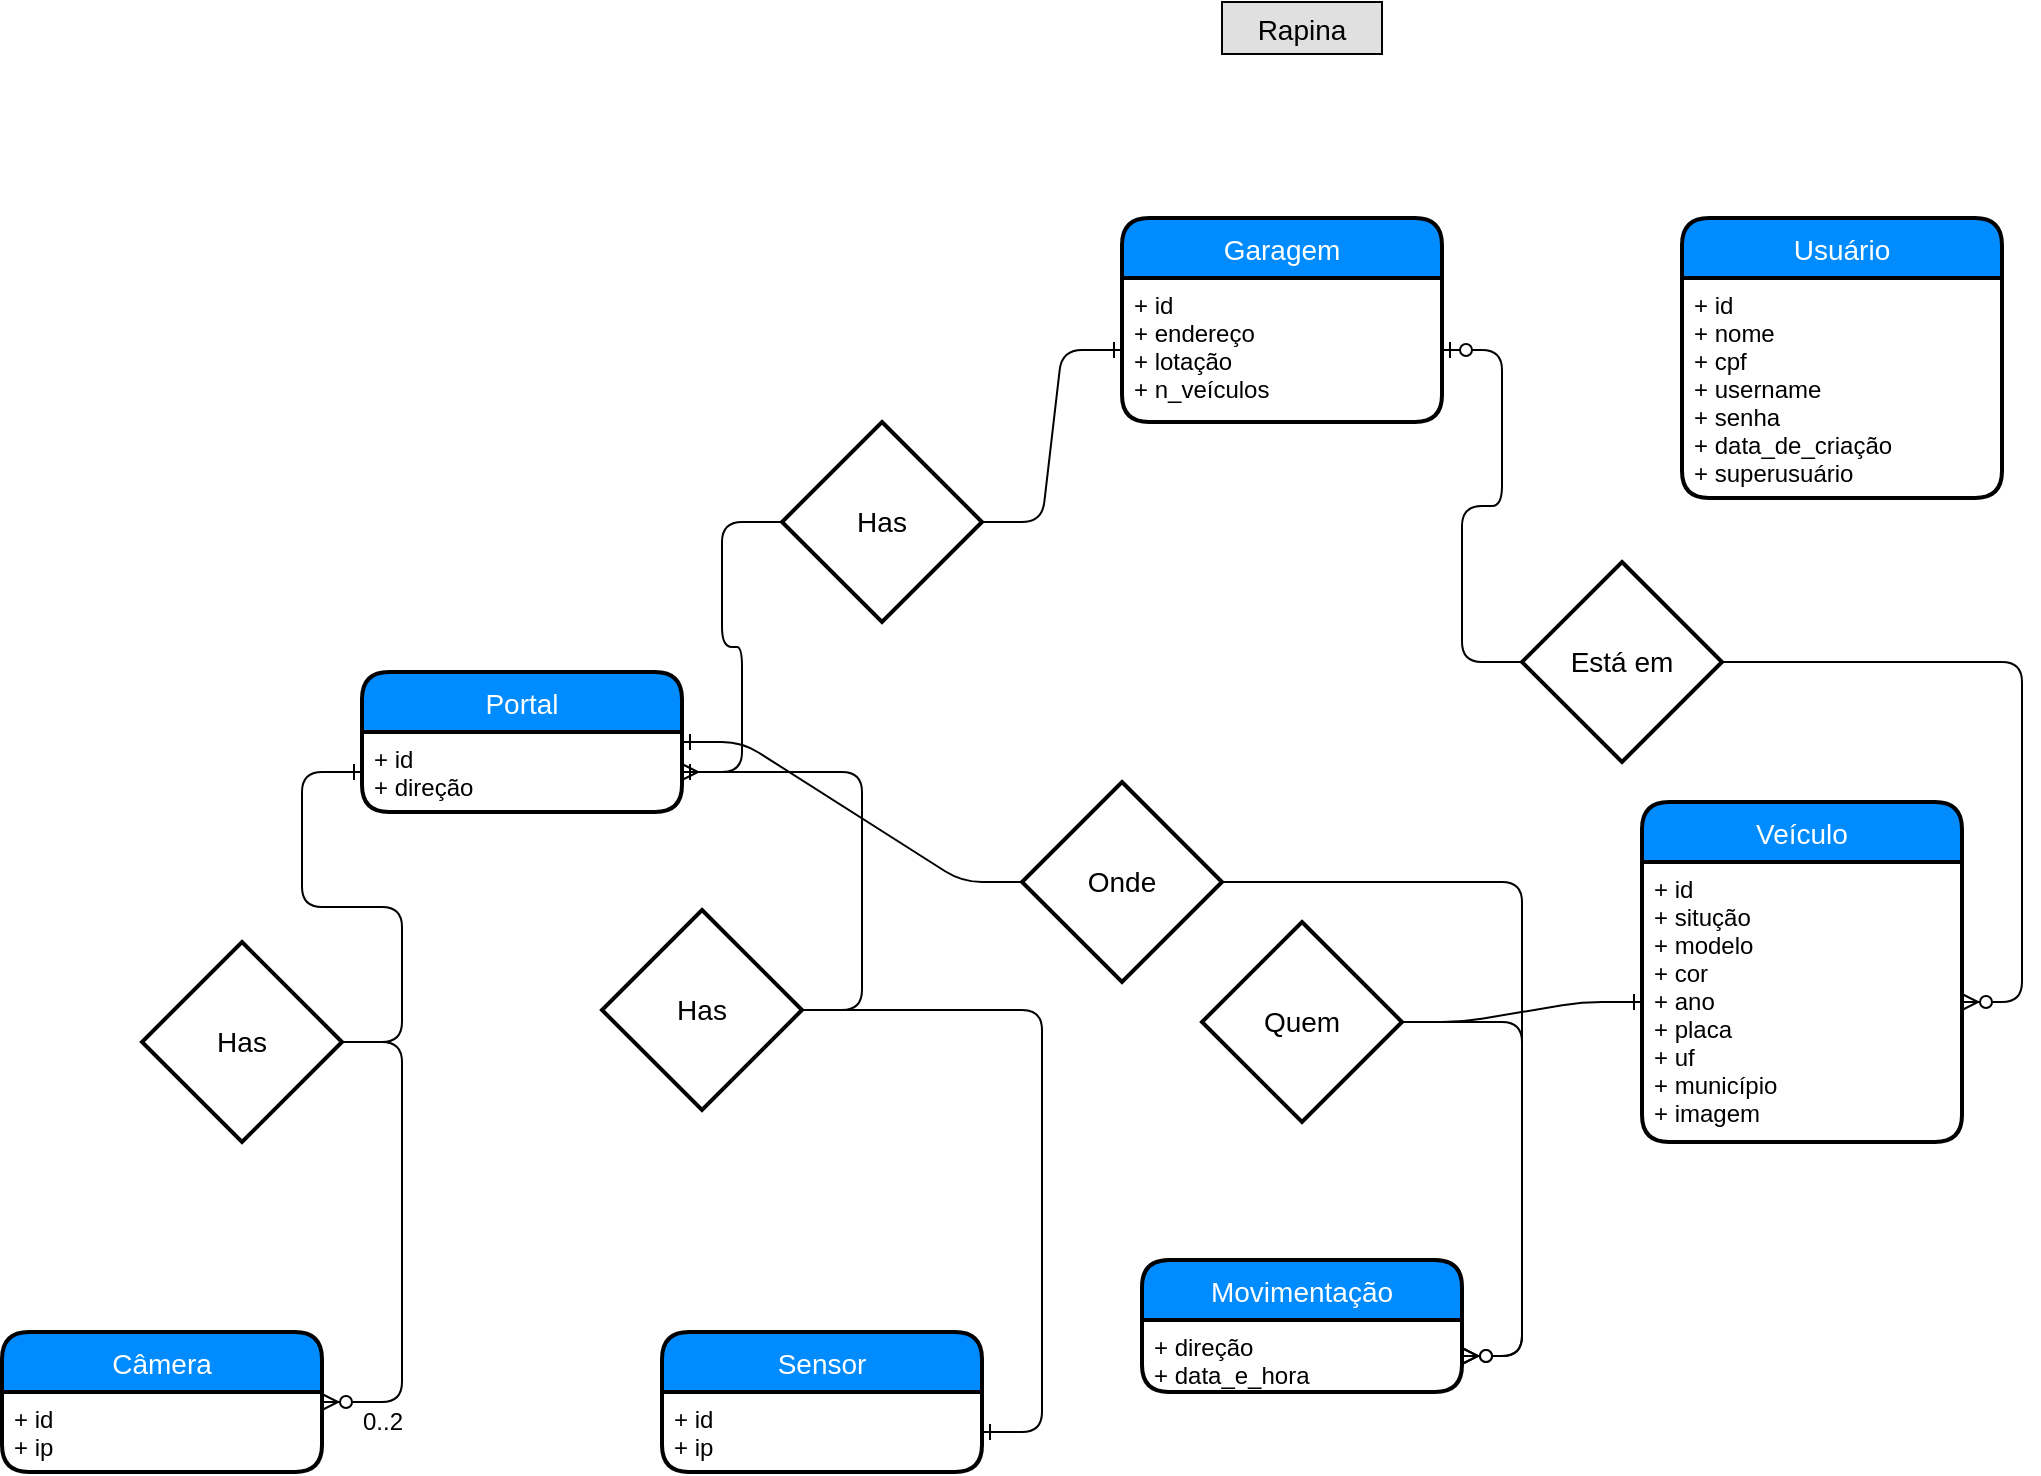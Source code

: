 <mxfile version="10.8.0" type="device"><diagram id="agj3eQ028T2c19PAOe2s" name="Page-1"><mxGraphModel dx="1901" dy="594" grid="1" gridSize="10" guides="1" tooltips="1" connect="1" arrows="1" fold="1" page="1" pageScale="1" pageWidth="827" pageHeight="1169" math="0" shadow="0"><root><mxCell id="0"/><mxCell id="1" parent="0"/><mxCell id="Tlj0thtpwplnEF7irMGk-3" value="Rapina" style="text;align=center;verticalAlign=middle;spacingLeft=4;spacingRight=4;strokeColor=#000000;fillColor=#e0e0e0;rotatable=0;points=[[0,0.5],[1,0.5]];portConstraint=eastwest;fontSize=14;" vertex="1" parent="1"><mxGeometry x="350" y="30" width="80" height="26" as="geometry"/></mxCell><mxCell id="Tlj0thtpwplnEF7irMGk-25" value="Garagem" style="swimlane;childLayout=stackLayout;horizontal=1;startSize=30;horizontalStack=0;fillColor=#008cff;fontColor=#FFFFFF;rounded=1;fontSize=14;fontStyle=0;strokeWidth=2;resizeParent=0;resizeLast=1;shadow=0;dashed=0;align=center;" vertex="1" parent="1"><mxGeometry x="300" y="138" width="160" height="102" as="geometry"/></mxCell><mxCell id="Tlj0thtpwplnEF7irMGk-26" value="+ id&#10;+ endereço&#10;+ lotação&#10;+ n_veículos&#10;" style="align=left;strokeColor=none;fillColor=none;spacingLeft=4;fontSize=12;verticalAlign=top;resizable=0;rotatable=0;part=1;" vertex="1" parent="Tlj0thtpwplnEF7irMGk-25"><mxGeometry y="30" width="160" height="72" as="geometry"/></mxCell><mxCell id="Tlj0thtpwplnEF7irMGk-27" value="Veículo" style="swimlane;childLayout=stackLayout;horizontal=1;startSize=30;horizontalStack=0;fillColor=#008cff;fontColor=#FFFFFF;rounded=1;fontSize=14;fontStyle=0;strokeWidth=2;resizeParent=0;resizeLast=1;shadow=0;dashed=0;align=center;" vertex="1" parent="1"><mxGeometry x="560" y="430" width="160" height="170" as="geometry"/></mxCell><mxCell id="Tlj0thtpwplnEF7irMGk-28" value="+ id&#10;+ situção&#10;+ modelo&#10;+ cor&#10;+ ano&#10;+ placa&#10;+ uf&#10;+ município&#10;+ imagem&#10;" style="align=left;strokeColor=none;fillColor=none;spacingLeft=4;fontSize=12;verticalAlign=top;resizable=0;rotatable=0;part=1;" vertex="1" parent="Tlj0thtpwplnEF7irMGk-27"><mxGeometry y="30" width="160" height="140" as="geometry"/></mxCell><mxCell id="Tlj0thtpwplnEF7irMGk-29" value="Está em" style="shape=rhombus;strokeWidth=2;fontSize=17;perimeter=rhombusPerimeter;whiteSpace=wrap;html=1;align=center;fontSize=14;" vertex="1" parent="1"><mxGeometry x="500" y="310" width="100" height="100" as="geometry"/></mxCell><mxCell id="Tlj0thtpwplnEF7irMGk-32" value="" style="edgeStyle=entityRelationEdgeStyle;fontSize=12;html=1;endArrow=ERzeroToMany;endFill=1;" edge="1" parent="1" source="Tlj0thtpwplnEF7irMGk-29" target="Tlj0thtpwplnEF7irMGk-28"><mxGeometry width="100" height="100" relative="1" as="geometry"><mxPoint x="390" y="530" as="sourcePoint"/><mxPoint x="750" y="520" as="targetPoint"/></mxGeometry></mxCell><mxCell id="Tlj0thtpwplnEF7irMGk-33" value="Portal" style="swimlane;childLayout=stackLayout;horizontal=1;startSize=30;horizontalStack=0;fillColor=#008cff;fontColor=#FFFFFF;rounded=1;fontSize=14;fontStyle=0;strokeWidth=2;resizeParent=0;resizeLast=1;shadow=0;dashed=0;align=center;" vertex="1" parent="1"><mxGeometry x="-80" y="365" width="160" height="70" as="geometry"/></mxCell><mxCell id="Tlj0thtpwplnEF7irMGk-34" value="+ id&#10;+ direção&#10;" style="align=left;strokeColor=none;fillColor=none;spacingLeft=4;fontSize=12;verticalAlign=top;resizable=0;rotatable=0;part=1;" vertex="1" parent="Tlj0thtpwplnEF7irMGk-33"><mxGeometry y="30" width="160" height="40" as="geometry"/></mxCell><mxCell id="Tlj0thtpwplnEF7irMGk-35" value="Sensor" style="swimlane;childLayout=stackLayout;horizontal=1;startSize=30;horizontalStack=0;fillColor=#008cff;fontColor=#FFFFFF;rounded=1;fontSize=14;fontStyle=0;strokeWidth=2;resizeParent=0;resizeLast=1;shadow=0;dashed=0;align=center;" vertex="1" parent="1"><mxGeometry x="70" y="695" width="160" height="70" as="geometry"/></mxCell><mxCell id="Tlj0thtpwplnEF7irMGk-36" value="+ id&#10;+ ip&#10;" style="align=left;strokeColor=none;fillColor=none;spacingLeft=4;fontSize=12;verticalAlign=top;resizable=0;rotatable=0;part=1;" vertex="1" parent="Tlj0thtpwplnEF7irMGk-35"><mxGeometry y="30" width="160" height="40" as="geometry"/></mxCell><mxCell id="Tlj0thtpwplnEF7irMGk-37" value="Câmera" style="swimlane;childLayout=stackLayout;horizontal=1;startSize=30;horizontalStack=0;fillColor=#008cff;fontColor=#FFFFFF;rounded=1;fontSize=14;fontStyle=0;strokeWidth=2;resizeParent=0;resizeLast=1;shadow=0;dashed=0;align=center;" vertex="1" parent="1"><mxGeometry x="-260" y="695" width="160" height="70" as="geometry"/></mxCell><mxCell id="Tlj0thtpwplnEF7irMGk-38" value="+ id&#10;+ ip&#10;" style="align=left;strokeColor=none;fillColor=none;spacingLeft=4;fontSize=12;verticalAlign=top;resizable=0;rotatable=0;part=1;" vertex="1" parent="Tlj0thtpwplnEF7irMGk-37"><mxGeometry y="30" width="160" height="40" as="geometry"/></mxCell><mxCell id="Tlj0thtpwplnEF7irMGk-40" value="Has" style="shape=rhombus;strokeWidth=2;fontSize=17;perimeter=rhombusPerimeter;whiteSpace=wrap;html=1;align=center;fontSize=14;" vertex="1" parent="1"><mxGeometry x="130" y="240" width="100" height="100" as="geometry"/></mxCell><mxCell id="Tlj0thtpwplnEF7irMGk-43" value="" style="edgeStyle=entityRelationEdgeStyle;fontSize=12;html=1;endArrow=ERone;endFill=1;" edge="1" parent="1" source="Tlj0thtpwplnEF7irMGk-40" target="Tlj0thtpwplnEF7irMGk-26"><mxGeometry width="100" height="100" relative="1" as="geometry"><mxPoint x="100" y="240" as="sourcePoint"/><mxPoint x="200" y="140" as="targetPoint"/></mxGeometry></mxCell><mxCell id="Tlj0thtpwplnEF7irMGk-44" value="" style="edgeStyle=entityRelationEdgeStyle;fontSize=12;html=1;endArrow=ERmany;" edge="1" parent="1" source="Tlj0thtpwplnEF7irMGk-40" target="Tlj0thtpwplnEF7irMGk-34"><mxGeometry width="100" height="100" relative="1" as="geometry"><mxPoint x="-30" y="330" as="sourcePoint"/><mxPoint x="70" y="230" as="targetPoint"/></mxGeometry></mxCell><mxCell id="Tlj0thtpwplnEF7irMGk-45" value="" style="edgeStyle=entityRelationEdgeStyle;fontSize=12;html=1;endArrow=ERzeroToOne;endFill=1;" edge="1" parent="1" source="Tlj0thtpwplnEF7irMGk-29" target="Tlj0thtpwplnEF7irMGk-26"><mxGeometry width="100" height="100" relative="1" as="geometry"><mxPoint x="340" y="440" as="sourcePoint"/><mxPoint x="440" y="340" as="targetPoint"/></mxGeometry></mxCell><mxCell id="Tlj0thtpwplnEF7irMGk-46" value="Has" style="shape=rhombus;strokeWidth=2;fontSize=17;perimeter=rhombusPerimeter;whiteSpace=wrap;html=1;align=center;fontSize=14;" vertex="1" parent="1"><mxGeometry x="-190" y="500" width="100" height="100" as="geometry"/></mxCell><mxCell id="Tlj0thtpwplnEF7irMGk-47" value="Has" style="shape=rhombus;strokeWidth=2;fontSize=17;perimeter=rhombusPerimeter;whiteSpace=wrap;html=1;align=center;fontSize=14;" vertex="1" parent="1"><mxGeometry x="40" y="484" width="100" height="100" as="geometry"/></mxCell><mxCell id="Tlj0thtpwplnEF7irMGk-48" value="" style="edgeStyle=entityRelationEdgeStyle;fontSize=12;html=1;endArrow=ERone;endFill=1;" edge="1" parent="1" source="Tlj0thtpwplnEF7irMGk-46" target="Tlj0thtpwplnEF7irMGk-34"><mxGeometry width="100" height="100" relative="1" as="geometry"><mxPoint x="-280" y="520" as="sourcePoint"/><mxPoint x="-180" y="420" as="targetPoint"/></mxGeometry></mxCell><mxCell id="Tlj0thtpwplnEF7irMGk-49" value="" style="edgeStyle=entityRelationEdgeStyle;fontSize=12;html=1;endArrow=ERone;endFill=1;" edge="1" parent="1" source="Tlj0thtpwplnEF7irMGk-47" target="Tlj0thtpwplnEF7irMGk-34"><mxGeometry width="100" height="100" relative="1" as="geometry"><mxPoint x="140" y="520" as="sourcePoint"/><mxPoint x="240" y="420" as="targetPoint"/></mxGeometry></mxCell><mxCell id="Tlj0thtpwplnEF7irMGk-50" value="" style="edgeStyle=entityRelationEdgeStyle;fontSize=12;html=1;endArrow=ERzeroToMany;endFill=1;" edge="1" parent="1" source="Tlj0thtpwplnEF7irMGk-46" target="Tlj0thtpwplnEF7irMGk-37"><mxGeometry width="100" height="100" relative="1" as="geometry"><mxPoint x="-260" y="890" as="sourcePoint"/><mxPoint x="-160" y="790" as="targetPoint"/></mxGeometry></mxCell><mxCell id="Tlj0thtpwplnEF7irMGk-51" value="0..2" style="text;html=1;resizable=0;points=[];align=center;verticalAlign=middle;labelBackgroundColor=#ffffff;" vertex="1" connectable="0" parent="Tlj0thtpwplnEF7irMGk-50"><mxGeometry x="0.76" y="-1" relative="1" as="geometry"><mxPoint y="11" as="offset"/></mxGeometry></mxCell><mxCell id="Tlj0thtpwplnEF7irMGk-52" value="" style="edgeStyle=entityRelationEdgeStyle;fontSize=12;html=1;endArrow=ERone;endFill=1;" edge="1" parent="1" source="Tlj0thtpwplnEF7irMGk-47" target="Tlj0thtpwplnEF7irMGk-36"><mxGeometry width="100" height="100" relative="1" as="geometry"><mxPoint x="230" y="650" as="sourcePoint"/><mxPoint x="330" y="550" as="targetPoint"/></mxGeometry></mxCell><mxCell id="Tlj0thtpwplnEF7irMGk-55" value="Usuário" style="swimlane;childLayout=stackLayout;horizontal=1;startSize=30;horizontalStack=0;fillColor=#008cff;fontColor=#FFFFFF;rounded=1;fontSize=14;fontStyle=0;strokeWidth=2;resizeParent=0;resizeLast=1;shadow=0;dashed=0;align=center;" vertex="1" parent="1"><mxGeometry x="580" y="138" width="160" height="140" as="geometry"/></mxCell><mxCell id="Tlj0thtpwplnEF7irMGk-56" value="+ id&#10;+ nome&#10;+ cpf&#10;+ username&#10;+ senha&#10;+ data_de_criação&#10;+ superusuário&#10;" style="align=left;strokeColor=none;fillColor=none;spacingLeft=4;fontSize=12;verticalAlign=top;resizable=0;rotatable=0;part=1;" vertex="1" parent="Tlj0thtpwplnEF7irMGk-55"><mxGeometry y="30" width="160" height="110" as="geometry"/></mxCell><mxCell id="Tlj0thtpwplnEF7irMGk-57" value="Movimentação" style="swimlane;childLayout=stackLayout;horizontal=1;startSize=30;horizontalStack=0;fillColor=#008cff;fontColor=#FFFFFF;rounded=1;fontSize=14;fontStyle=0;strokeWidth=2;resizeParent=0;resizeLast=1;shadow=0;dashed=0;align=center;" vertex="1" parent="1"><mxGeometry x="310" y="659" width="160" height="66" as="geometry"/></mxCell><mxCell id="Tlj0thtpwplnEF7irMGk-58" value="+ direção&#10;+ data_e_hora&#10;" style="align=left;strokeColor=none;fillColor=none;spacingLeft=4;fontSize=12;verticalAlign=top;resizable=0;rotatable=0;part=1;" vertex="1" parent="Tlj0thtpwplnEF7irMGk-57"><mxGeometry y="30" width="160" height="36" as="geometry"/></mxCell><mxCell id="Tlj0thtpwplnEF7irMGk-61" value="Onde" style="shape=rhombus;strokeWidth=2;fontSize=17;perimeter=rhombusPerimeter;whiteSpace=wrap;html=1;align=center;fontSize=14;" vertex="1" parent="1"><mxGeometry x="250" y="420" width="100" height="100" as="geometry"/></mxCell><mxCell id="Tlj0thtpwplnEF7irMGk-62" value="Quem" style="shape=rhombus;strokeWidth=2;fontSize=17;perimeter=rhombusPerimeter;whiteSpace=wrap;html=1;align=center;fontSize=14;" vertex="1" parent="1"><mxGeometry x="340" y="490" width="100" height="100" as="geometry"/></mxCell><mxCell id="Tlj0thtpwplnEF7irMGk-63" value="" style="edgeStyle=entityRelationEdgeStyle;fontSize=12;html=1;endArrow=ERone;endFill=1;" edge="1" parent="1" source="Tlj0thtpwplnEF7irMGk-61" target="Tlj0thtpwplnEF7irMGk-33"><mxGeometry width="100" height="100" relative="1" as="geometry"><mxPoint x="260" y="430" as="sourcePoint"/><mxPoint x="360" y="330" as="targetPoint"/></mxGeometry></mxCell><mxCell id="Tlj0thtpwplnEF7irMGk-64" value="" style="edgeStyle=entityRelationEdgeStyle;fontSize=12;html=1;endArrow=ERone;endFill=1;" edge="1" parent="1" source="Tlj0thtpwplnEF7irMGk-62" target="Tlj0thtpwplnEF7irMGk-28"><mxGeometry width="100" height="100" relative="1" as="geometry"><mxPoint x="370" y="450" as="sourcePoint"/><mxPoint x="470" y="350" as="targetPoint"/></mxGeometry></mxCell><mxCell id="Tlj0thtpwplnEF7irMGk-65" value="" style="edgeStyle=entityRelationEdgeStyle;fontSize=12;html=1;endArrow=ERzeroToMany;endFill=1;" edge="1" parent="1" source="Tlj0thtpwplnEF7irMGk-61" target="Tlj0thtpwplnEF7irMGk-58"><mxGeometry width="100" height="100" relative="1" as="geometry"><mxPoint x="280" y="400" as="sourcePoint"/><mxPoint x="380" y="300" as="targetPoint"/></mxGeometry></mxCell><mxCell id="Tlj0thtpwplnEF7irMGk-66" value="" style="edgeStyle=entityRelationEdgeStyle;fontSize=12;html=1;endArrow=ERzeroToMany;endFill=1;" edge="1" parent="1" source="Tlj0thtpwplnEF7irMGk-62" target="Tlj0thtpwplnEF7irMGk-58"><mxGeometry width="100" height="100" relative="1" as="geometry"><mxPoint x="310" y="410" as="sourcePoint"/><mxPoint x="410" y="310" as="targetPoint"/></mxGeometry></mxCell></root></mxGraphModel></diagram></mxfile>